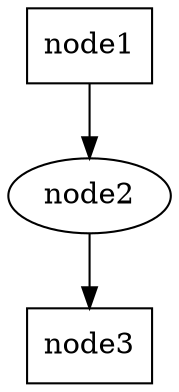 digraph G {

    node1 [
    shape = "box"
    URL = "https://github.com/guy4261/polkadot/blob/main/examples/good_bad_ugly/good_bad_ugly.txt#L1"
    expected = "Good (found in place)"
    ]

    node2 [
    shape = "ellipse"
    URL = "https://github.com/guy4261/polkadot/blob/main/examples/good_bad_ugly/good_bad_ugly.txt#L3"
    expected = "Bad is something you can't find in its expected place."
    ]

    node3 [
    shape = "box"
    URL = "https://github.com/guy4261/polkadot/blob/main/examples/good_bad_ugly/good_bad_ugly.txt#L6"
    expected = "Ugly is found, but not where you expected it to be."
    ]

    node1 -> node2 -> node3
}
